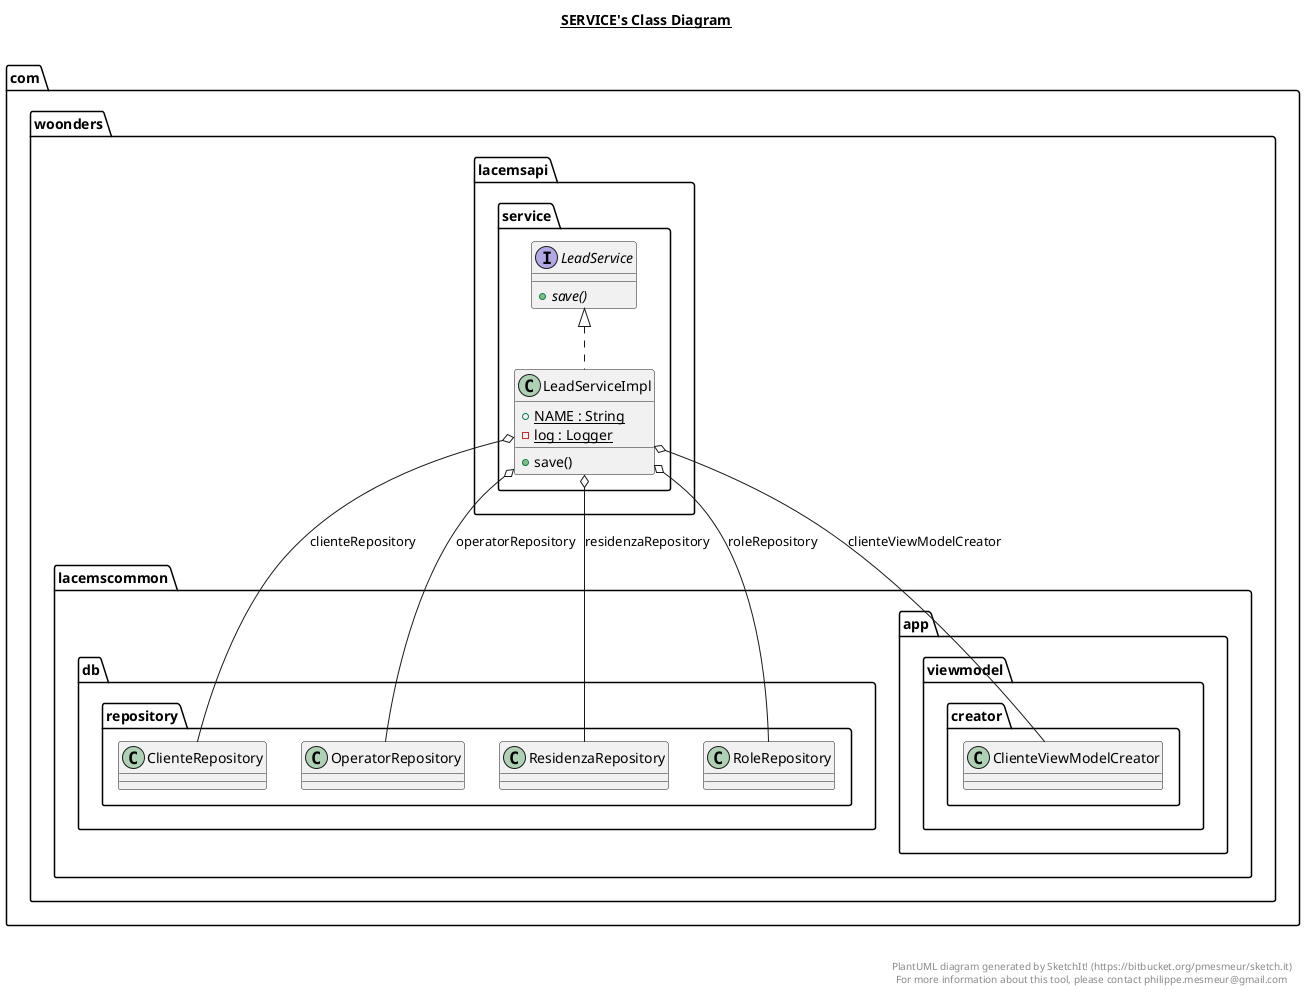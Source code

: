 @startuml

title __SERVICE's Class Diagram__\n

  namespace com.woonders.lacemsapi.service {
    interface com.woonders.lacemsapi.service.LeadService {
        {abstract} + save()
    }
  }
  

  namespace com.woonders.lacemsapi.service {
    class com.woonders.lacemsapi.service.LeadServiceImpl {
        {static} + NAME : String
        {static} - log : Logger
        + save()
    }
  }
  

  com.woonders.lacemsapi.service.LeadServiceImpl .up.|> com.woonders.lacemsapi.service.LeadService
  com.woonders.lacemsapi.service.LeadServiceImpl o-- com.woonders.lacemscommon.db.repository.ClienteRepository : clienteRepository
  com.woonders.lacemsapi.service.LeadServiceImpl o-- com.woonders.lacemscommon.app.viewmodel.creator.ClienteViewModelCreator : clienteViewModelCreator
  com.woonders.lacemsapi.service.LeadServiceImpl o-- com.woonders.lacemscommon.db.repository.OperatorRepository : operatorRepository
  com.woonders.lacemsapi.service.LeadServiceImpl o-- com.woonders.lacemscommon.db.repository.ResidenzaRepository : residenzaRepository
  com.woonders.lacemsapi.service.LeadServiceImpl o-- com.woonders.lacemscommon.db.repository.RoleRepository : roleRepository


right footer


PlantUML diagram generated by SketchIt! (https://bitbucket.org/pmesmeur/sketch.it)
For more information about this tool, please contact philippe.mesmeur@gmail.com
endfooter

@enduml
